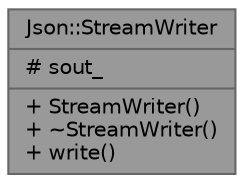 digraph "Json::StreamWriter"
{
 // LATEX_PDF_SIZE
  bgcolor="transparent";
  edge [fontname=Helvetica,fontsize=10,labelfontname=Helvetica,labelfontsize=10];
  node [fontname=Helvetica,fontsize=10,shape=box,height=0.2,width=0.4];
  Node1 [shape=record,label="{Json::StreamWriter\n|# sout_\l|+ StreamWriter()\l+ ~StreamWriter()\l+ write()\l}",height=0.2,width=0.4,color="gray40", fillcolor="grey60", style="filled", fontcolor="black",tooltip="Usage:"];
}
